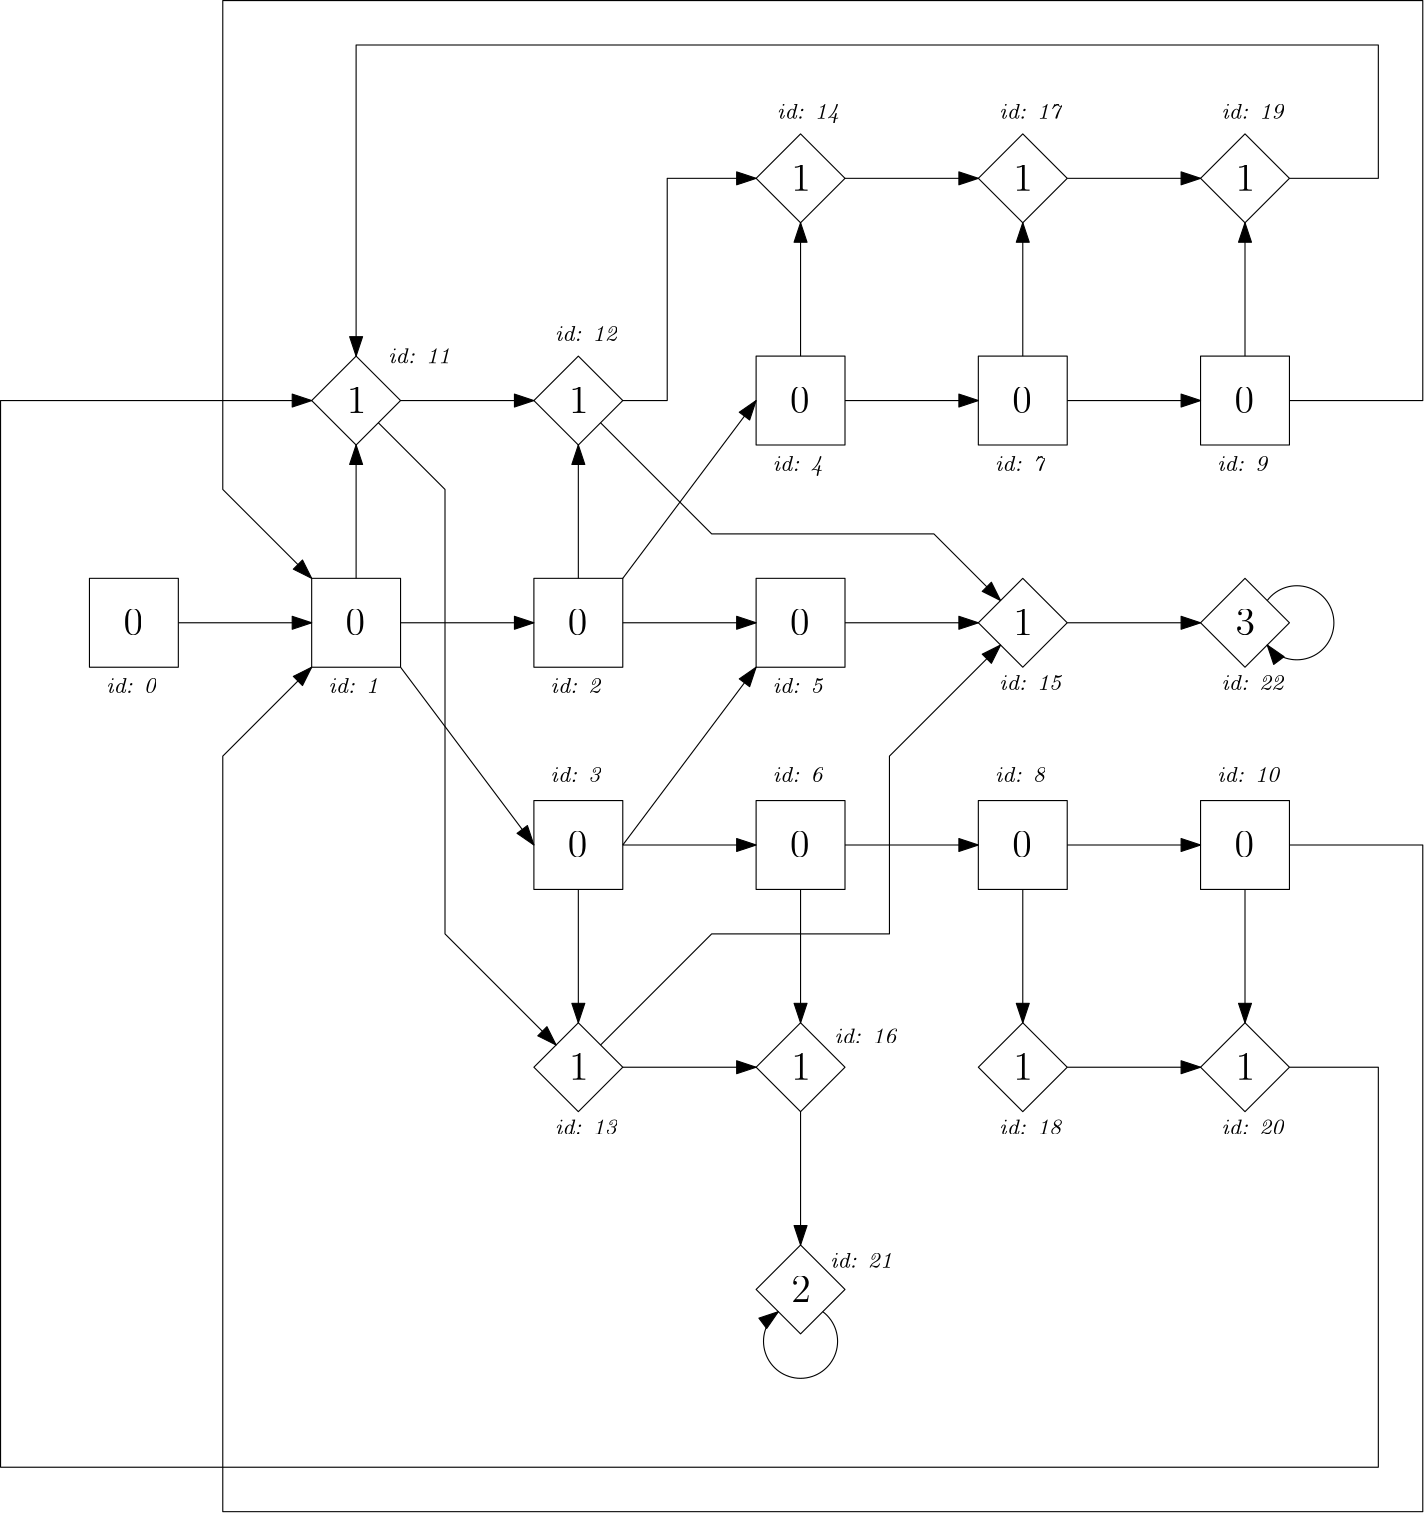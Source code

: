 <?xml version="1.0"?>
<!DOCTYPE ipe SYSTEM "ipe.dtd">
<ipe version="70206" creator="Ipe 7.2.6">
<info created="D:20170331142011" modified="D:20170331150241"/>
<ipestyle name="basic">
<symbol name="arrow/arc(spx)">
<path stroke="sym-stroke" fill="sym-stroke" pen="sym-pen">
0 0 m
-1 0.333 l
-1 -0.333 l
h
</path>
</symbol>
<symbol name="arrow/farc(spx)">
<path stroke="sym-stroke" fill="white" pen="sym-pen">
0 0 m
-1 0.333 l
-1 -0.333 l
h
</path>
</symbol>
<symbol name="arrow/ptarc(spx)">
<path stroke="sym-stroke" fill="sym-stroke" pen="sym-pen">
0 0 m
-1 0.333 l
-0.8 0 l
-1 -0.333 l
h
</path>
</symbol>
<symbol name="arrow/fptarc(spx)">
<path stroke="sym-stroke" fill="white" pen="sym-pen">
0 0 m
-1 0.333 l
-0.8 0 l
-1 -0.333 l
h
</path>
</symbol>
<symbol name="mark/circle(sx)" transformations="translations">
<path fill="sym-stroke">
0.6 0 0 0.6 0 0 e
0.4 0 0 0.4 0 0 e
</path>
</symbol>
<symbol name="mark/disk(sx)" transformations="translations">
<path fill="sym-stroke">
0.6 0 0 0.6 0 0 e
</path>
</symbol>
<symbol name="mark/fdisk(sfx)" transformations="translations">
<group>
<path fill="sym-fill">
0.5 0 0 0.5 0 0 e
</path>
<path fill="sym-stroke" fillrule="eofill">
0.6 0 0 0.6 0 0 e
0.4 0 0 0.4 0 0 e
</path>
</group>
</symbol>
<symbol name="mark/box(sx)" transformations="translations">
<path fill="sym-stroke" fillrule="eofill">
-0.6 -0.6 m
0.6 -0.6 l
0.6 0.6 l
-0.6 0.6 l
h
-0.4 -0.4 m
0.4 -0.4 l
0.4 0.4 l
-0.4 0.4 l
h
</path>
</symbol>
<symbol name="mark/square(sx)" transformations="translations">
<path fill="sym-stroke">
-0.6 -0.6 m
0.6 -0.6 l
0.6 0.6 l
-0.6 0.6 l
h
</path>
</symbol>
<symbol name="mark/fsquare(sfx)" transformations="translations">
<group>
<path fill="sym-fill">
-0.5 -0.5 m
0.5 -0.5 l
0.5 0.5 l
-0.5 0.5 l
h
</path>
<path fill="sym-stroke" fillrule="eofill">
-0.6 -0.6 m
0.6 -0.6 l
0.6 0.6 l
-0.6 0.6 l
h
-0.4 -0.4 m
0.4 -0.4 l
0.4 0.4 l
-0.4 0.4 l
h
</path>
</group>
</symbol>
<symbol name="mark/cross(sx)" transformations="translations">
<group>
<path fill="sym-stroke">
-0.43 -0.57 m
0.57 0.43 l
0.43 0.57 l
-0.57 -0.43 l
h
</path>
<path fill="sym-stroke">
-0.43 0.57 m
0.57 -0.43 l
0.43 -0.57 l
-0.57 0.43 l
h
</path>
</group>
</symbol>
<symbol name="arrow/fnormal(spx)">
<path stroke="sym-stroke" fill="white" pen="sym-pen">
0 0 m
-1 0.333 l
-1 -0.333 l
h
</path>
</symbol>
<symbol name="arrow/pointed(spx)">
<path stroke="sym-stroke" fill="sym-stroke" pen="sym-pen">
0 0 m
-1 0.333 l
-0.8 0 l
-1 -0.333 l
h
</path>
</symbol>
<symbol name="arrow/fpointed(spx)">
<path stroke="sym-stroke" fill="white" pen="sym-pen">
0 0 m
-1 0.333 l
-0.8 0 l
-1 -0.333 l
h
</path>
</symbol>
<symbol name="arrow/linear(spx)">
<path stroke="sym-stroke" pen="sym-pen">
-1 0.333 m
0 0 l
-1 -0.333 l
</path>
</symbol>
<symbol name="arrow/fdouble(spx)">
<path stroke="sym-stroke" fill="white" pen="sym-pen">
0 0 m
-1 0.333 l
-1 -0.333 l
h
-1 0 m
-2 0.333 l
-2 -0.333 l
h
</path>
</symbol>
<symbol name="arrow/double(spx)">
<path stroke="sym-stroke" fill="sym-stroke" pen="sym-pen">
0 0 m
-1 0.333 l
-1 -0.333 l
h
-1 0 m
-2 0.333 l
-2 -0.333 l
h
</path>
</symbol>
<pen name="heavier" value="0.8"/>
<pen name="fat" value="1.2"/>
<pen name="ultrafat" value="2"/>
<symbolsize name="large" value="5"/>
<symbolsize name="small" value="2"/>
<symbolsize name="tiny" value="1.1"/>
<arrowsize name="large" value="10"/>
<arrowsize name="small" value="5"/>
<arrowsize name="tiny" value="3"/>
<color name="red" value="1 0 0"/>
<color name="green" value="0 1 0"/>
<color name="blue" value="0 0 1"/>
<color name="yellow" value="1 1 0"/>
<color name="orange" value="1 0.647 0"/>
<color name="gold" value="1 0.843 0"/>
<color name="purple" value="0.627 0.125 0.941"/>
<color name="gray" value="0.745"/>
<color name="brown" value="0.647 0.165 0.165"/>
<color name="navy" value="0 0 0.502"/>
<color name="pink" value="1 0.753 0.796"/>
<color name="seagreen" value="0.18 0.545 0.341"/>
<color name="turquoise" value="0.251 0.878 0.816"/>
<color name="violet" value="0.933 0.51 0.933"/>
<color name="darkblue" value="0 0 0.545"/>
<color name="darkcyan" value="0 0.545 0.545"/>
<color name="darkgray" value="0.663"/>
<color name="darkgreen" value="0 0.392 0"/>
<color name="darkmagenta" value="0.545 0 0.545"/>
<color name="darkorange" value="1 0.549 0"/>
<color name="darkred" value="0.545 0 0"/>
<color name="lightblue" value="0.678 0.847 0.902"/>
<color name="lightcyan" value="0.878 1 1"/>
<color name="lightgray" value="0.827"/>
<color name="lightgreen" value="0.565 0.933 0.565"/>
<color name="lightyellow" value="1 1 0.878"/>
<dashstyle name="dashed" value="[4] 0"/>
<dashstyle name="dotted" value="[1 3] 0"/>
<dashstyle name="dash dotted" value="[4 2 1 2] 0"/>
<dashstyle name="dash dot dotted" value="[4 2 1 2 1 2] 0"/>
<textsize name="large" value="\large"/>
<textsize name="small" value="\small"/>
<textsize name="tiny" value="\tiny"/>
<textsize name="Large" value="\Large"/>
<textsize name="LARGE" value="\LARGE"/>
<textsize name="huge" value="\huge"/>
<textsize name="Huge" value="\Huge"/>
<textsize name="footnote" value="\footnotesize"/>
<textstyle name="center" begin="\begin{center}" end="\end{center}"/>
<textstyle name="itemize" begin="\begin{itemize}" end="\end{itemize}"/>
<textstyle name="item" begin="\begin{itemize}\item{}" end="\end{itemize}"/>
<gridsize name="4 pts" value="4"/>
<gridsize name="8 pts (~3 mm)" value="8"/>
<gridsize name="16 pts (~6 mm)" value="16"/>
<gridsize name="32 pts (~12 mm)" value="32"/>
<gridsize name="10 pts (~3.5 mm)" value="10"/>
<gridsize name="20 pts (~7 mm)" value="20"/>
<gridsize name="14 pts (~5 mm)" value="14"/>
<gridsize name="28 pts (~10 mm)" value="28"/>
<gridsize name="56 pts (~20 mm)" value="56"/>
<anglesize name="90 deg" value="90"/>
<anglesize name="60 deg" value="60"/>
<anglesize name="45 deg" value="45"/>
<anglesize name="30 deg" value="30"/>
<anglesize name="22.5 deg" value="22.5"/>
<opacity name="10%" value="0.1"/>
<opacity name="30%" value="0.3"/>
<opacity name="50%" value="0.5"/>
<opacity name="75%" value="0.75"/>
<tiling name="falling" angle="-60" step="4" width="1"/>
<tiling name="rising" angle="30" step="4" width="1"/>
</ipestyle>
<page>
<layer name="alpha"/>
<view layers="alpha" active="alpha"/>
<path layer="alpha" matrix="1 0 0 1 32 -208" stroke="black">
64 768 m
64 736 l
96 736 l
96 768 l
h
</path>
<text matrix="1 0 0 1 34.5103 -212.303" transformations="translations" pos="73.7103 751.821" stroke="black" type="label" width="7.024" height="9.245" depth="0" valign="baseline" size="Large" style="math">0</text>
<text matrix="1 0 0 1 38.0166 -265.319" transformations="translations" pos="64 784" stroke="black" type="label" width="17.927" height="5.535" depth="0" valign="baseline" size="footnote">\it id: 0</text>
<path matrix="1 0 0 1 112 -208" stroke="black">
64 768 m
64 736 l
96 736 l
96 768 l
h
</path>
<text matrix="1 0 0 1 114.51 -212.303" transformations="translations" pos="73.7103 751.821" stroke="black" type="label" width="7.024" height="9.245" depth="0" valign="baseline" size="Large" style="math">0</text>
<text matrix="1 0 0 1 118.017 -265.319" transformations="translations" pos="64 784" stroke="black" type="label" width="17.927" height="5.535" depth="0" valign="baseline" size="footnote">\it id: 1</text>
<path matrix="1 0 0 1 80 0" stroke="black" arrow="normal/normal">
48 544 m
96 544 l
</path>
<path matrix="1 0 0 1 192 -208" stroke="black">
64 768 m
64 736 l
96 736 l
96 768 l
h
</path>
<text matrix="1 0 0 1 194.51 -212.303" transformations="translations" pos="73.7103 751.821" stroke="black" type="label" width="7.024" height="9.245" depth="0" valign="baseline" size="Large" style="math">0</text>
<text matrix="1 0 0 1 198.017 -265.319" transformations="translations" pos="64 784" stroke="black" type="label" width="17.927" height="5.535" depth="0" valign="baseline" size="footnote">\it id: 2</text>
<path matrix="1 0 0 1 192 -288" stroke="black">
64 768 m
64 736 l
96 736 l
96 768 l
h
</path>
<text matrix="1 0 0 1 194.51 -292.303" transformations="translations" pos="73.7103 751.821" stroke="black" type="label" width="7.024" height="9.245" depth="0" valign="baseline" size="Large" style="math">0</text>
<text matrix="1 0 0 1 198.017 -297.319" transformations="translations" pos="64 784" stroke="black" type="label" width="17.927" height="5.535" depth="0" valign="baseline" size="footnote">\it id: 3</text>
<path matrix="1 0 0 1 272 -208" stroke="black">
64 768 m
64 736 l
96 736 l
96 768 l
h
</path>
<text matrix="1 0 0 1 274.51 -212.303" transformations="translations" pos="73.7103 751.821" stroke="black" type="label" width="7.024" height="9.245" depth="0" valign="baseline" size="Large" style="math">0</text>
<text matrix="1 0 0 1 278.017 -265.319" transformations="translations" pos="64 784" stroke="black" type="label" width="17.927" height="5.535" depth="0" valign="baseline" size="footnote">\it id: 5</text>
<path matrix="1 0 0 1 272 -128" stroke="black">
64 768 m
64 736 l
96 736 l
96 768 l
h
</path>
<text matrix="1 0 0 1 274.51 -132.303" transformations="translations" pos="73.7103 751.821" stroke="black" type="label" width="7.024" height="9.245" depth="0" valign="baseline" size="Large" style="math">0</text>
<text matrix="1 0 0 1 278.017 -185.319" transformations="translations" pos="64 784" stroke="black" type="label" width="17.927" height="5.535" depth="1.55" valign="baseline" size="footnote">\it id: 4</text>
<path matrix="1 0 0 1 272 -288" stroke="black">
64 768 m
64 736 l
96 736 l
96 768 l
h
</path>
<text matrix="1 0 0 1 274.51 -292.303" transformations="translations" pos="73.7103 751.821" stroke="black" type="label" width="7.024" height="9.245" depth="0" valign="baseline" size="Large" style="math">0</text>
<text matrix="1 0 0 1 278.017 -297.319" transformations="translations" pos="64 784" stroke="black" type="label" width="17.927" height="5.535" depth="0" valign="baseline" size="footnote">\it id: 6</text>
<path matrix="1 0 0 1 80 0" stroke="black" arrow="normal/normal">
128 544 m
176 544 l
</path>
<path matrix="1 0 0 1 80 0" stroke="black" arrow="normal/normal">
128 528 m
176 464 l
</path>
<path matrix="1 0 0 1 80 0" stroke="black" arrow="normal/normal">
208 544 m
256 544 l
</path>
<path matrix="1 0 0 1 80 0" stroke="black" arrow="normal/normal">
208 560 m
256 624 l
</path>
<path matrix="1 0 0 1 80 0" stroke="black" arrow="normal/normal">
208 464 m
256 528 l
</path>
<path matrix="1 0 0 1 80 0" stroke="black" arrow="normal/normal">
208 464 m
256 464 l
</path>
<path matrix="1 0 0 1 352 -128" stroke="black">
64 768 m
64 736 l
96 736 l
96 768 l
h
</path>
<text matrix="1 0 0 1 354.51 -132.303" transformations="translations" pos="73.7103 751.821" stroke="black" type="label" width="7.024" height="9.245" depth="0" valign="baseline" size="Large" style="math">0</text>
<text matrix="1 0 0 1 358.017 -185.319" transformations="translations" pos="64 784" stroke="black" type="label" width="17.927" height="5.535" depth="1.55" valign="baseline" size="footnote">\it id: 7</text>
<path matrix="1 0 0 1 352 -288" stroke="black">
64 768 m
64 736 l
96 736 l
96 768 l
h
</path>
<text matrix="1 0 0 1 354.51 -292.303" transformations="translations" pos="73.7103 751.821" stroke="black" type="label" width="7.024" height="9.245" depth="0" valign="baseline" size="Large" style="math">0</text>
<text matrix="1 0 0 1 358.017 -297.319" transformations="translations" pos="64 784" stroke="black" type="label" width="17.927" height="5.535" depth="0" valign="baseline" size="footnote">\it id: 8</text>
<path matrix="1 0 0 1 432 -128" stroke="black">
64 768 m
64 736 l
96 736 l
96 768 l
h
</path>
<text matrix="1 0 0 1 434.51 -132.303" transformations="translations" pos="73.7103 751.821" stroke="black" type="label" width="7.024" height="9.245" depth="0" valign="baseline" size="Large" style="math">0</text>
<text matrix="1 0 0 1 438.017 -185.319" transformations="translations" pos="64 784" stroke="black" type="label" width="17.927" height="5.535" depth="0" valign="baseline" size="footnote">\it id: 9</text>
<path matrix="1 0 0 1 432 -288" stroke="black">
64 768 m
64 736 l
96 736 l
96 768 l
h
</path>
<text matrix="1 0 0 1 434.51 -292.303" transformations="translations" pos="73.7103 751.821" stroke="black" type="label" width="7.024" height="9.245" depth="0" valign="baseline" size="Large" style="math">0</text>
<text matrix="1 0 0 1 438.017 -297.319" transformations="translations" pos="64 784" stroke="black" type="label" width="22.3" height="5.535" depth="0" valign="baseline" size="footnote">\it id: 10</text>
<path matrix="1 0 0 1 80 0" stroke="black" arrow="normal/normal">
288 624 m
336 624 l
</path>
<path matrix="1 0 0 1 80 0" stroke="black" arrow="normal/normal">
368 624 m
416 624 l
</path>
<path matrix="1 0 0 1 80 0" stroke="black" arrow="normal/normal">
288 464 m
336 464 l
</path>
<path matrix="1 0 0 1 80 0" stroke="black" arrow="normal/normal">
368 464 m
416 464 l
</path>
<path matrix="1 0 0 1 224 -208" stroke="black">
208 768 m
192 752 l
208 736 l
224 752 l
h
</path>
<text matrix="1 0 0 1 354.897 -212.303" transformations="translations" pos="73.7103 751.821" stroke="black" type="label" width="7.024" height="9.245" depth="0" valign="baseline" size="Large" style="math">1</text>
<text matrix="1 0 0 1 359.564 -264.207" transformations="translations" pos="64 784" stroke="black" type="label" width="22.3" height="5.535" depth="0" valign="baseline" size="footnote">\it id: 15</text>
<path matrix="1 0 0 1 304 -208" stroke="black">
208 768 m
192 752 l
208 736 l
224 752 l
h
</path>
<text matrix="1 0 0 1 434.897 -212.303" transformations="translations" pos="73.7103 751.821" stroke="black" type="label" width="7.024" height="9.245" depth="0" valign="baseline" size="Large" style="math">3</text>
<text matrix="1 0 0 1 439.564 -264.207" transformations="translations" pos="64 784" stroke="black" type="label" width="22.3" height="5.535" depth="0" valign="baseline" size="footnote">\it id: 22</text>
<path matrix="1 0 0 1 80 0" stroke="black" arrow="normal/normal">
440 552 m
13.3333 0 0 -13.3333 450.667 544 440 536 a
</path>
<path matrix="1 0 0 1 80 0" stroke="black" arrow="normal/normal">
368 544 m
416 544 l
</path>
<path matrix="1 0 0 1 80 0" stroke="black" arrow="normal/normal">
288 544 m
336 544 l
</path>
<path matrix="1 0 0 1 224 -368" stroke="black">
208 768 m
192 752 l
208 736 l
224 752 l
h
</path>
<text matrix="1 0 0 1 354.897 -372.303" transformations="translations" pos="73.7103 751.821" stroke="black" type="label" width="7.024" height="9.245" depth="0" valign="baseline" size="Large" style="math">1</text>
<text matrix="1 0 0 1 359.564 -424.207" transformations="translations" pos="64 784" stroke="black" type="label" width="22.3" height="5.535" depth="0" valign="baseline" size="footnote">\it id: 18</text>
<path matrix="1 0 0 1 80 0" stroke="black" arrow="normal/normal">
352 448 m
352 400 l
</path>
<path matrix="1 0 0 1 304 -368" stroke="black">
208 768 m
192 752 l
208 736 l
224 752 l
h
</path>
<text matrix="1 0 0 1 434.897 -372.303" transformations="translations" pos="73.7103 751.821" stroke="black" type="label" width="7.024" height="9.245" depth="0" valign="baseline" size="Large" style="math">1</text>
<text matrix="1 0 0 1 439.564 -424.207" transformations="translations" pos="64 784" stroke="black" type="label" width="22.3" height="5.535" depth="0" valign="baseline" size="footnote">\it id: 20</text>
<path matrix="1 0 0 1 80 0" stroke="black" arrow="normal/normal">
368 384 m
416 384 l
</path>
<path matrix="1 0 0 1 80 0" stroke="black" arrow="normal/normal">
432 448 m
432 400 l
</path>
<path matrix="1 0 0 1 144 -368" stroke="black">
208 768 m
192 752 l
208 736 l
224 752 l
h
</path>
<text matrix="1 0 0 1 274.897 -372.303" transformations="translations" pos="73.7103 751.821" stroke="black" type="label" width="7.024" height="9.245" depth="0" valign="baseline" size="Large" style="math">1</text>
<text matrix="1 0 0 1 300.198 -391.435" transformations="translations" pos="64 784" stroke="black" type="label" width="22.3" height="5.535" depth="0" valign="baseline" size="footnote">\it id: 16</text>
<path stroke="black" arrow="normal/normal">
352 448 m
352 400 l
</path>
<path matrix="1 0 0 1 144 -448" stroke="black">
208 768 m
192 752 l
208 736 l
224 752 l
h
</path>
<text matrix="1 0 0 1 274.897 -452.303" transformations="translations" pos="73.7103 751.821" stroke="black" type="label" width="7.024" height="9.245" depth="0" valign="baseline" size="Large" style="math">2</text>
<text matrix="1 0 0 1 298.654 -472.207" transformations="translations" pos="64 784" stroke="black" type="label" width="22.3" height="5.535" depth="0" valign="baseline" size="footnote">\it id: 21</text>
<path matrix="1 0 0 1 80 0" stroke="black" arrow="normal/normal">
272 368 m
272 320 l
</path>
<path matrix="1 0 0 1 80 0" stroke="black" arrow="normal/normal">
280 296 m
13.3333 0 0 -13.3333 272 285.333 264 296 a
</path>
<path matrix="1 0 0 1 64 -368" stroke="black">
208 768 m
192 752 l
208 736 l
224 752 l
h
</path>
<text matrix="1 0 0 1 194.897 -372.303" transformations="translations" pos="73.7103 751.821" stroke="black" type="label" width="7.024" height="9.245" depth="0" valign="baseline" size="Large" style="math">1</text>
<text matrix="1 0 0 1 199.564 -424.207" transformations="translations" pos="64 784" stroke="black" type="label" width="22.3" height="5.535" depth="0" valign="baseline" size="footnote">\it id: 13</text>
<path matrix="1 0 0 1 80 0" stroke="black" arrow="normal/normal">
192 448 m
192 400 l
</path>
<path matrix="1 0 0 1 80 0" stroke="black" arrow="normal/normal">
208 384 m
256 384 l
</path>
<path matrix="1 0 0 1 144 -48" stroke="black">
208 768 m
192 752 l
208 736 l
224 752 l
h
</path>
<text matrix="1 0 0 1 274.897 -52.303" transformations="translations" pos="73.7103 751.821" stroke="black" type="label" width="7.024" height="9.245" depth="0" valign="baseline" size="Large" style="math">1</text>
<text matrix="1 0 0 1 279.564 -58.5242" transformations="translations" pos="64 784" stroke="black" type="label" width="22.3" height="5.535" depth="1.55" valign="baseline" size="footnote">\it id: 14</text>
<path matrix="1 0 0 1 80 0" stroke="black" arrow="normal/normal">
272 640 m
272 688 l
</path>
<path matrix="1 0 0 1 224 -48" stroke="black">
208 768 m
192 752 l
208 736 l
224 752 l
h
</path>
<text matrix="1 0 0 1 354.897 -52.303" transformations="translations" pos="73.7103 751.821" stroke="black" type="label" width="7.024" height="9.245" depth="0" valign="baseline" size="Large" style="math">1</text>
<text matrix="1 0 0 1 359.564 -58.5242" transformations="translations" pos="64 784" stroke="black" type="label" width="22.3" height="5.535" depth="1.55" valign="baseline" size="footnote">\it id: 17</text>
<path matrix="1 0 0 1 160 0" stroke="black" arrow="normal/normal">
272 640 m
272 688 l
</path>
<path matrix="1 0 0 1 80 0" stroke="black" arrow="normal/normal">
288 704 m
336 704 l
</path>
<path matrix="1 0 0 1 304 -48" stroke="black">
208 768 m
192 752 l
208 736 l
224 752 l
h
</path>
<text matrix="1 0 0 1 434.897 -52.303" transformations="translations" pos="73.7103 751.821" stroke="black" type="label" width="7.024" height="9.245" depth="0" valign="baseline" size="Large" style="math">1</text>
<text matrix="1 0 0 1 439.564 -58.5242" transformations="translations" pos="64 784" stroke="black" type="label" width="22.3" height="5.535" depth="0" valign="baseline" size="footnote">\it id: 19</text>
<path matrix="1 0 0 1 160 0" stroke="black" arrow="normal/normal">
288 704 m
336 704 l
</path>
<path matrix="1 0 0 1 240 0" stroke="black" arrow="normal/normal">
272 640 m
272 688 l
</path>
<path matrix="1 0 0 1 64 -128" stroke="black">
208 768 m
192 752 l
208 736 l
224 752 l
h
</path>
<text matrix="1 0 0 1 194.897 -132.303" transformations="translations" pos="73.7103 751.821" stroke="black" type="label" width="7.024" height="9.245" depth="0" valign="baseline" size="Large" style="math">1</text>
<text matrix="1 0 0 1 199.564 -138.524" transformations="translations" pos="64 784" stroke="black" type="label" width="22.3" height="5.535" depth="0" valign="baseline" size="footnote">\it id: 12</text>
<path matrix="1 0 0 1 0 -80" stroke="black" arrow="normal/normal">
272 640 m
272 688 l
</path>
<path matrix="1 0 0 1 80 0" stroke="black" arrow="normal/normal">
208 624 m
224 624 l
224 704 l
256 704 l
</path>
<path matrix="1 0 0 1 -16 -128" stroke="black">
208 768 m
192 752 l
208 736 l
224 752 l
h
</path>
<text matrix="1 0 0 1 114.897 -132.303" transformations="translations" pos="73.7103 751.821" stroke="black" type="label" width="7.024" height="9.245" depth="0" valign="baseline" size="Large" style="math">1</text>
<text matrix="1 0 0 1 139.581 -146.557" transformations="translations" pos="64 784" stroke="black" type="label" width="22.3" height="5.535" depth="0" valign="baseline" size="footnote">\it id: 11</text>
<path stroke="black" arrow="normal/normal">
192 560 m
192 608 l
</path>
<path stroke="black" arrow="normal/normal">
208 624 m
256 624 l
</path>
<path stroke="black" arrow="normal/normal">
528 704 m
560 704 l
560 752 l
192 752 l
192 640 l
</path>
<path stroke="black" arrow="normal/normal">
528 384 m
560 384 l
560 240 l
64 240 l
64 624 l
176 624 l
</path>
<path stroke="black" arrow="normal/normal">
528 624 m
576 624 l
576 768 l
144 768 l
144 592 l
176 560 l
</path>
<path stroke="black" arrow="normal/normal">
528 464 m
576 464 l
576 224 l
144 224 l
144 496 l
176 528 l
</path>
<path stroke="black" arrow="normal/normal">
200 616 m
224 592 l
224 432 l
264 392 l
</path>
<path stroke="black" arrow="normal/normal">
280 616 m
320 576 l
400 576 l
424 552 l
</path>
<path stroke="black" arrow="normal/normal">
280 392 m
320 432 l
384 432 l
384 496 l
424 536 l
</path>
</page>
</ipe>
